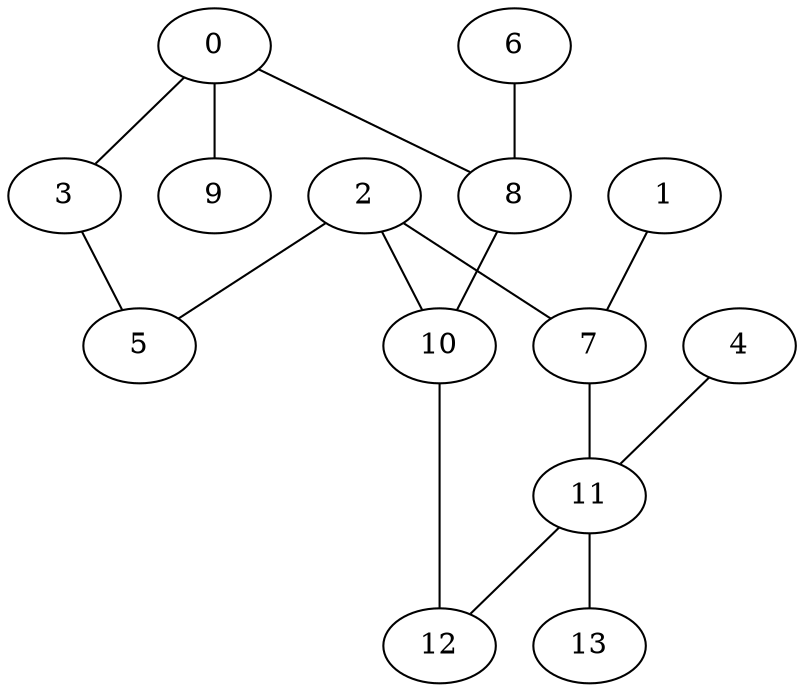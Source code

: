 graph "sampletest150-mod5_image14.bmp" {
	0	 [type=intersection,
		x=102,
		y=272];
	3	 [type=corner,
		x=106,
		y=237];
	0 -- 3	 [angle0="-1.46",
		frequency=1,
		type0=line];
	8	 [type=intersection,
		x=186,
		y=326];
	0 -- 8	 [angle0=".57",
		frequency=1,
		type0=line];
	9	 [type=endpoint,
		x=20,
		y=271];
	0 -- 9	 [angle0=".01",
		frequency=1,
		type0=line];
	1	 [type=endpoint,
		x=375,
		y=104];
	7	 [type=intersection,
		x=324,
		y=180];
	1 -- 7	 [angle0="-.98",
		frequency=1,
		type0=line];
	2	 [type=intersection,
		x=311,
		y=182];
	5	 [type=corner,
		x=237,
		y=176];
	2 -- 5	 [angle0=".08",
		frequency=1,
		type0=line];
	2 -- 7	 [angle0="-.15",
		frequency=1,
		type0=line];
	10	 [type=intersection,
		x=199,
		y=328];
	2 -- 10	 [angle0="-.92",
		frequency=1,
		type0=line];
	3 -- 5	 [angle0="-.44",
		frequency=1,
		type0=line];
	4	 [type=endpoint,
		x=527,
		y=266];
	11	 [type=intersection,
		x=446,
		y=246];
	4 -- 11	 [angle0=".24",
		frequency=1,
		type0=line];
	6	 [type=endpoint,
		x=106,
		y=436];
	6 -- 8	 [angle0="-.94",
		frequency=1,
		type0=line];
	7 -- 11	 [angle0=".50",
		frequency=1,
		type0=line];
	8 -- 10	 [angle0=".15",
		frequency=1,
		type0=line];
	12	 [type=corner,
		x=243,
		y=363];
	10 -- 12	 [angle0=".67",
		frequency=1,
		type0=line];
	11 -- 12	 [angle0="-.52",
		frequency=1,
		type0=line];
	13	 [type=endpoint,
		x=486,
		y=270];
	11 -- 13	 [angle0=".54",
		frequency=1,
		type0=line];
}
